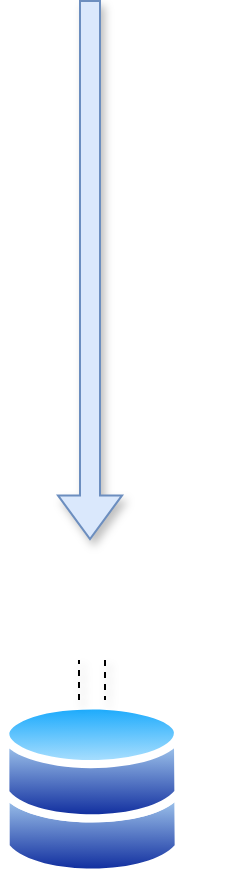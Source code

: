 <mxfile version="21.6.8" type="github">
  <diagram id="l8hXMBHkgcEJcSW0mbfh" name="Page-1">
    <mxGraphModel dx="1600" dy="855" grid="1" gridSize="10" guides="1" tooltips="1" connect="1" arrows="1" fold="1" page="1" pageScale="1" pageWidth="1169" pageHeight="827" math="0" shadow="0">
      <root>
        <mxCell id="0" />
        <mxCell id="1" parent="0" />
        <mxCell id="F8W67YJa6soCmaiYg5qT-3" value="" style="shape=flexArrow;endArrow=classic;html=1;rounded=0;endWidth=21.053;endSize=6.926;targetPerimeterSpacing=0;fillColor=#dae8fc;strokeColor=#6c8ebf;shadow=1;movable=0;resizable=0;rotatable=0;deletable=0;editable=0;locked=1;connectable=0;" edge="1" parent="1">
          <mxGeometry width="50" height="50" relative="1" as="geometry">
            <mxPoint x="170" y="140" as="sourcePoint" />
            <mxPoint x="170" y="410" as="targetPoint" />
          </mxGeometry>
        </mxCell>
        <mxCell id="F8W67YJa6soCmaiYg5qT-4" value="" style="shape=image;html=1;verticalAlign=top;verticalLabelPosition=bottom;labelBackgroundColor=#ffffff;imageAspect=0;aspect=fixed;image=https://cdn0.iconfinder.com/data/icons/phosphor-regular-vol-3/256/package-128.png;imageBackground=none;fillStyle=dots;" vertex="1" parent="1">
          <mxGeometry x="141" y="190" width="60" height="60" as="geometry" />
        </mxCell>
        <mxCell id="F8W67YJa6soCmaiYg5qT-7" value="" style="shape=image;html=1;verticalAlign=top;verticalLabelPosition=bottom;labelBackgroundColor=#ffffff;imageAspect=0;aspect=fixed;image=https://cdn4.iconfinder.com/data/icons/meBaze-Freebies/128/faq.png" vertex="1" parent="1">
          <mxGeometry x="143" y="414" width="56" height="56" as="geometry" />
        </mxCell>
        <mxCell id="F8W67YJa6soCmaiYg5qT-8" value="" style="image;aspect=fixed;perimeter=ellipsePerimeter;html=1;align=center;shadow=0;dashed=0;spacingTop=3;image=img/lib/active_directory/databases.svg;imageBorder=none;imageBackground=none;" vertex="1" parent="1">
          <mxGeometry x="125.59" y="490" width="90.82" height="89" as="geometry" />
        </mxCell>
        <mxCell id="F8W67YJa6soCmaiYg5qT-9" value="" style="endArrow=none;dashed=1;html=1;rounded=0;strokeWidth=1;shape=link;width=13;arcSize=29;shadow=1;targetPerimeterSpacing=0;endSize=11;startSize=10;" edge="1" parent="1" source="F8W67YJa6soCmaiYg5qT-8" target="F8W67YJa6soCmaiYg5qT-7">
          <mxGeometry width="50" height="50" relative="1" as="geometry">
            <mxPoint x="150" y="520" as="sourcePoint" />
            <mxPoint x="200" y="470" as="targetPoint" />
          </mxGeometry>
        </mxCell>
        <mxCell id="F8W67YJa6soCmaiYg5qT-10" value="" style="shape=image;html=1;verticalAlign=top;verticalLabelPosition=bottom;labelBackgroundColor=#ffffff;imageAspect=0;aspect=fixed;image=https://cdn4.iconfinder.com/data/icons/social-media-and-logos-12/32/Logo_dropbox_box-128.png;rotation=90;" vertex="1" parent="1">
          <mxGeometry x="199" y="421.5" width="41" height="41" as="geometry" />
        </mxCell>
      </root>
    </mxGraphModel>
  </diagram>
</mxfile>
